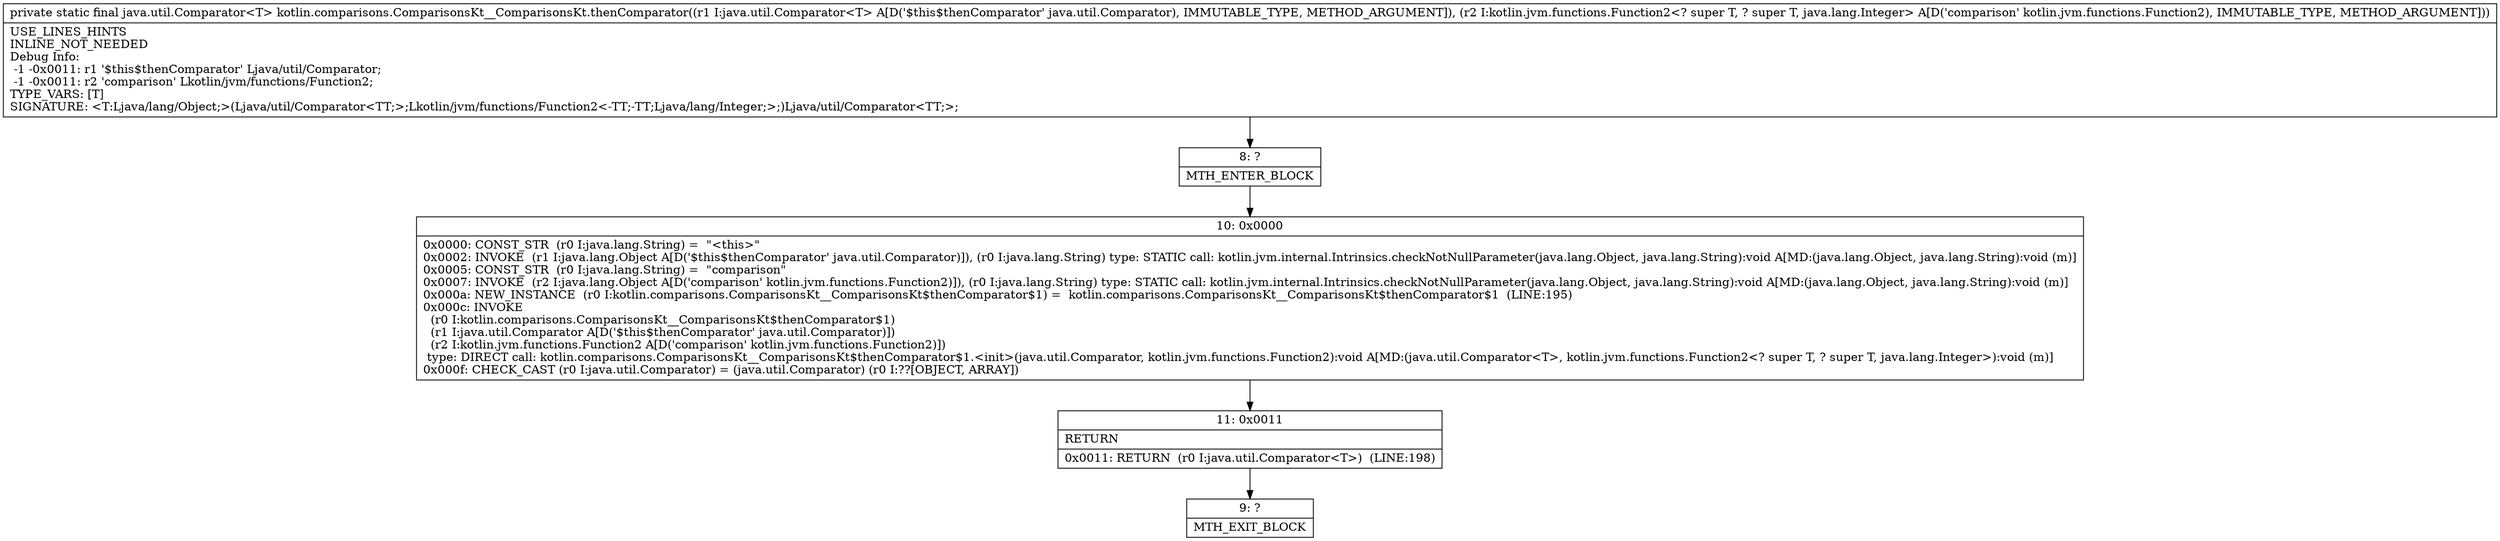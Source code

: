 digraph "CFG forkotlin.comparisons.ComparisonsKt__ComparisonsKt.thenComparator(Ljava\/util\/Comparator;Lkotlin\/jvm\/functions\/Function2;)Ljava\/util\/Comparator;" {
Node_8 [shape=record,label="{8\:\ ?|MTH_ENTER_BLOCK\l}"];
Node_10 [shape=record,label="{10\:\ 0x0000|0x0000: CONST_STR  (r0 I:java.lang.String) =  \"\<this\>\" \l0x0002: INVOKE  (r1 I:java.lang.Object A[D('$this$thenComparator' java.util.Comparator)]), (r0 I:java.lang.String) type: STATIC call: kotlin.jvm.internal.Intrinsics.checkNotNullParameter(java.lang.Object, java.lang.String):void A[MD:(java.lang.Object, java.lang.String):void (m)]\l0x0005: CONST_STR  (r0 I:java.lang.String) =  \"comparison\" \l0x0007: INVOKE  (r2 I:java.lang.Object A[D('comparison' kotlin.jvm.functions.Function2)]), (r0 I:java.lang.String) type: STATIC call: kotlin.jvm.internal.Intrinsics.checkNotNullParameter(java.lang.Object, java.lang.String):void A[MD:(java.lang.Object, java.lang.String):void (m)]\l0x000a: NEW_INSTANCE  (r0 I:kotlin.comparisons.ComparisonsKt__ComparisonsKt$thenComparator$1) =  kotlin.comparisons.ComparisonsKt__ComparisonsKt$thenComparator$1  (LINE:195)\l0x000c: INVOKE  \l  (r0 I:kotlin.comparisons.ComparisonsKt__ComparisonsKt$thenComparator$1)\l  (r1 I:java.util.Comparator A[D('$this$thenComparator' java.util.Comparator)])\l  (r2 I:kotlin.jvm.functions.Function2 A[D('comparison' kotlin.jvm.functions.Function2)])\l type: DIRECT call: kotlin.comparisons.ComparisonsKt__ComparisonsKt$thenComparator$1.\<init\>(java.util.Comparator, kotlin.jvm.functions.Function2):void A[MD:(java.util.Comparator\<T\>, kotlin.jvm.functions.Function2\<? super T, ? super T, java.lang.Integer\>):void (m)]\l0x000f: CHECK_CAST (r0 I:java.util.Comparator) = (java.util.Comparator) (r0 I:??[OBJECT, ARRAY]) \l}"];
Node_11 [shape=record,label="{11\:\ 0x0011|RETURN\l|0x0011: RETURN  (r0 I:java.util.Comparator\<T\>)  (LINE:198)\l}"];
Node_9 [shape=record,label="{9\:\ ?|MTH_EXIT_BLOCK\l}"];
MethodNode[shape=record,label="{private static final java.util.Comparator\<T\> kotlin.comparisons.ComparisonsKt__ComparisonsKt.thenComparator((r1 I:java.util.Comparator\<T\> A[D('$this$thenComparator' java.util.Comparator), IMMUTABLE_TYPE, METHOD_ARGUMENT]), (r2 I:kotlin.jvm.functions.Function2\<? super T, ? super T, java.lang.Integer\> A[D('comparison' kotlin.jvm.functions.Function2), IMMUTABLE_TYPE, METHOD_ARGUMENT]))  | USE_LINES_HINTS\lINLINE_NOT_NEEDED\lDebug Info:\l  \-1 \-0x0011: r1 '$this$thenComparator' Ljava\/util\/Comparator;\l  \-1 \-0x0011: r2 'comparison' Lkotlin\/jvm\/functions\/Function2;\lTYPE_VARS: [T]\lSIGNATURE: \<T:Ljava\/lang\/Object;\>(Ljava\/util\/Comparator\<TT;\>;Lkotlin\/jvm\/functions\/Function2\<\-TT;\-TT;Ljava\/lang\/Integer;\>;)Ljava\/util\/Comparator\<TT;\>;\l}"];
MethodNode -> Node_8;Node_8 -> Node_10;
Node_10 -> Node_11;
Node_11 -> Node_9;
}

